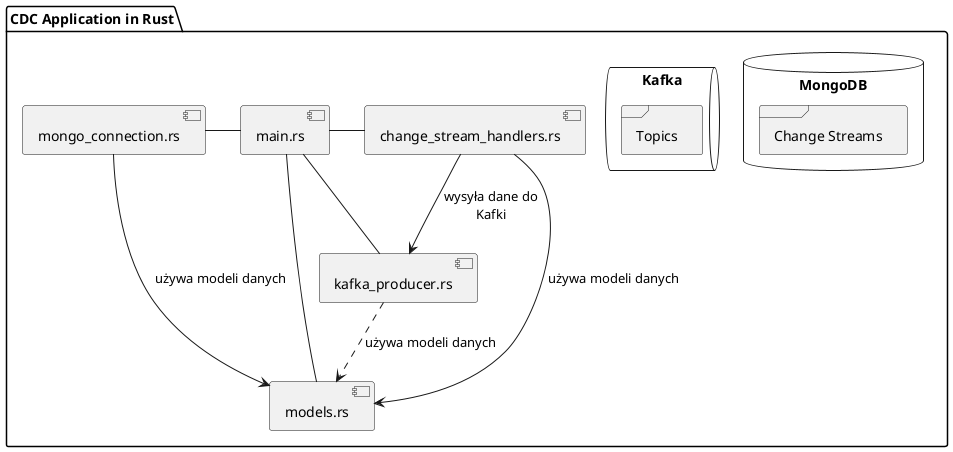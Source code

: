 @startuml

package "CDC Application in Rust" {
    [main.rs] - [change_stream_handlers.rs]
    [main.rs] - [kafka_producer.rs]
    [main.rs] - [mongo_connection.rs]
    [main.rs] - [models.rs]

    [change_stream_handlers.rs] --> [kafka_producer.rs] : wysyła dane do\nKafki
    [change_stream_handlers.rs] --> [models.rs] : używa modeli danych

    [kafka_producer.rs] ..> [models.rs] : używa modeli danych

    [mongo_connection.rs] --> [models.rs] : używa modeli danych

    database "MongoDB" {
        frame "Change Streams" {
            [change_stream_handlers.rs]
        }
    }

    queue "Kafka" {
        frame "Topics" {
            [kafka_producer.rs]
        }
    }
}

@enduml
